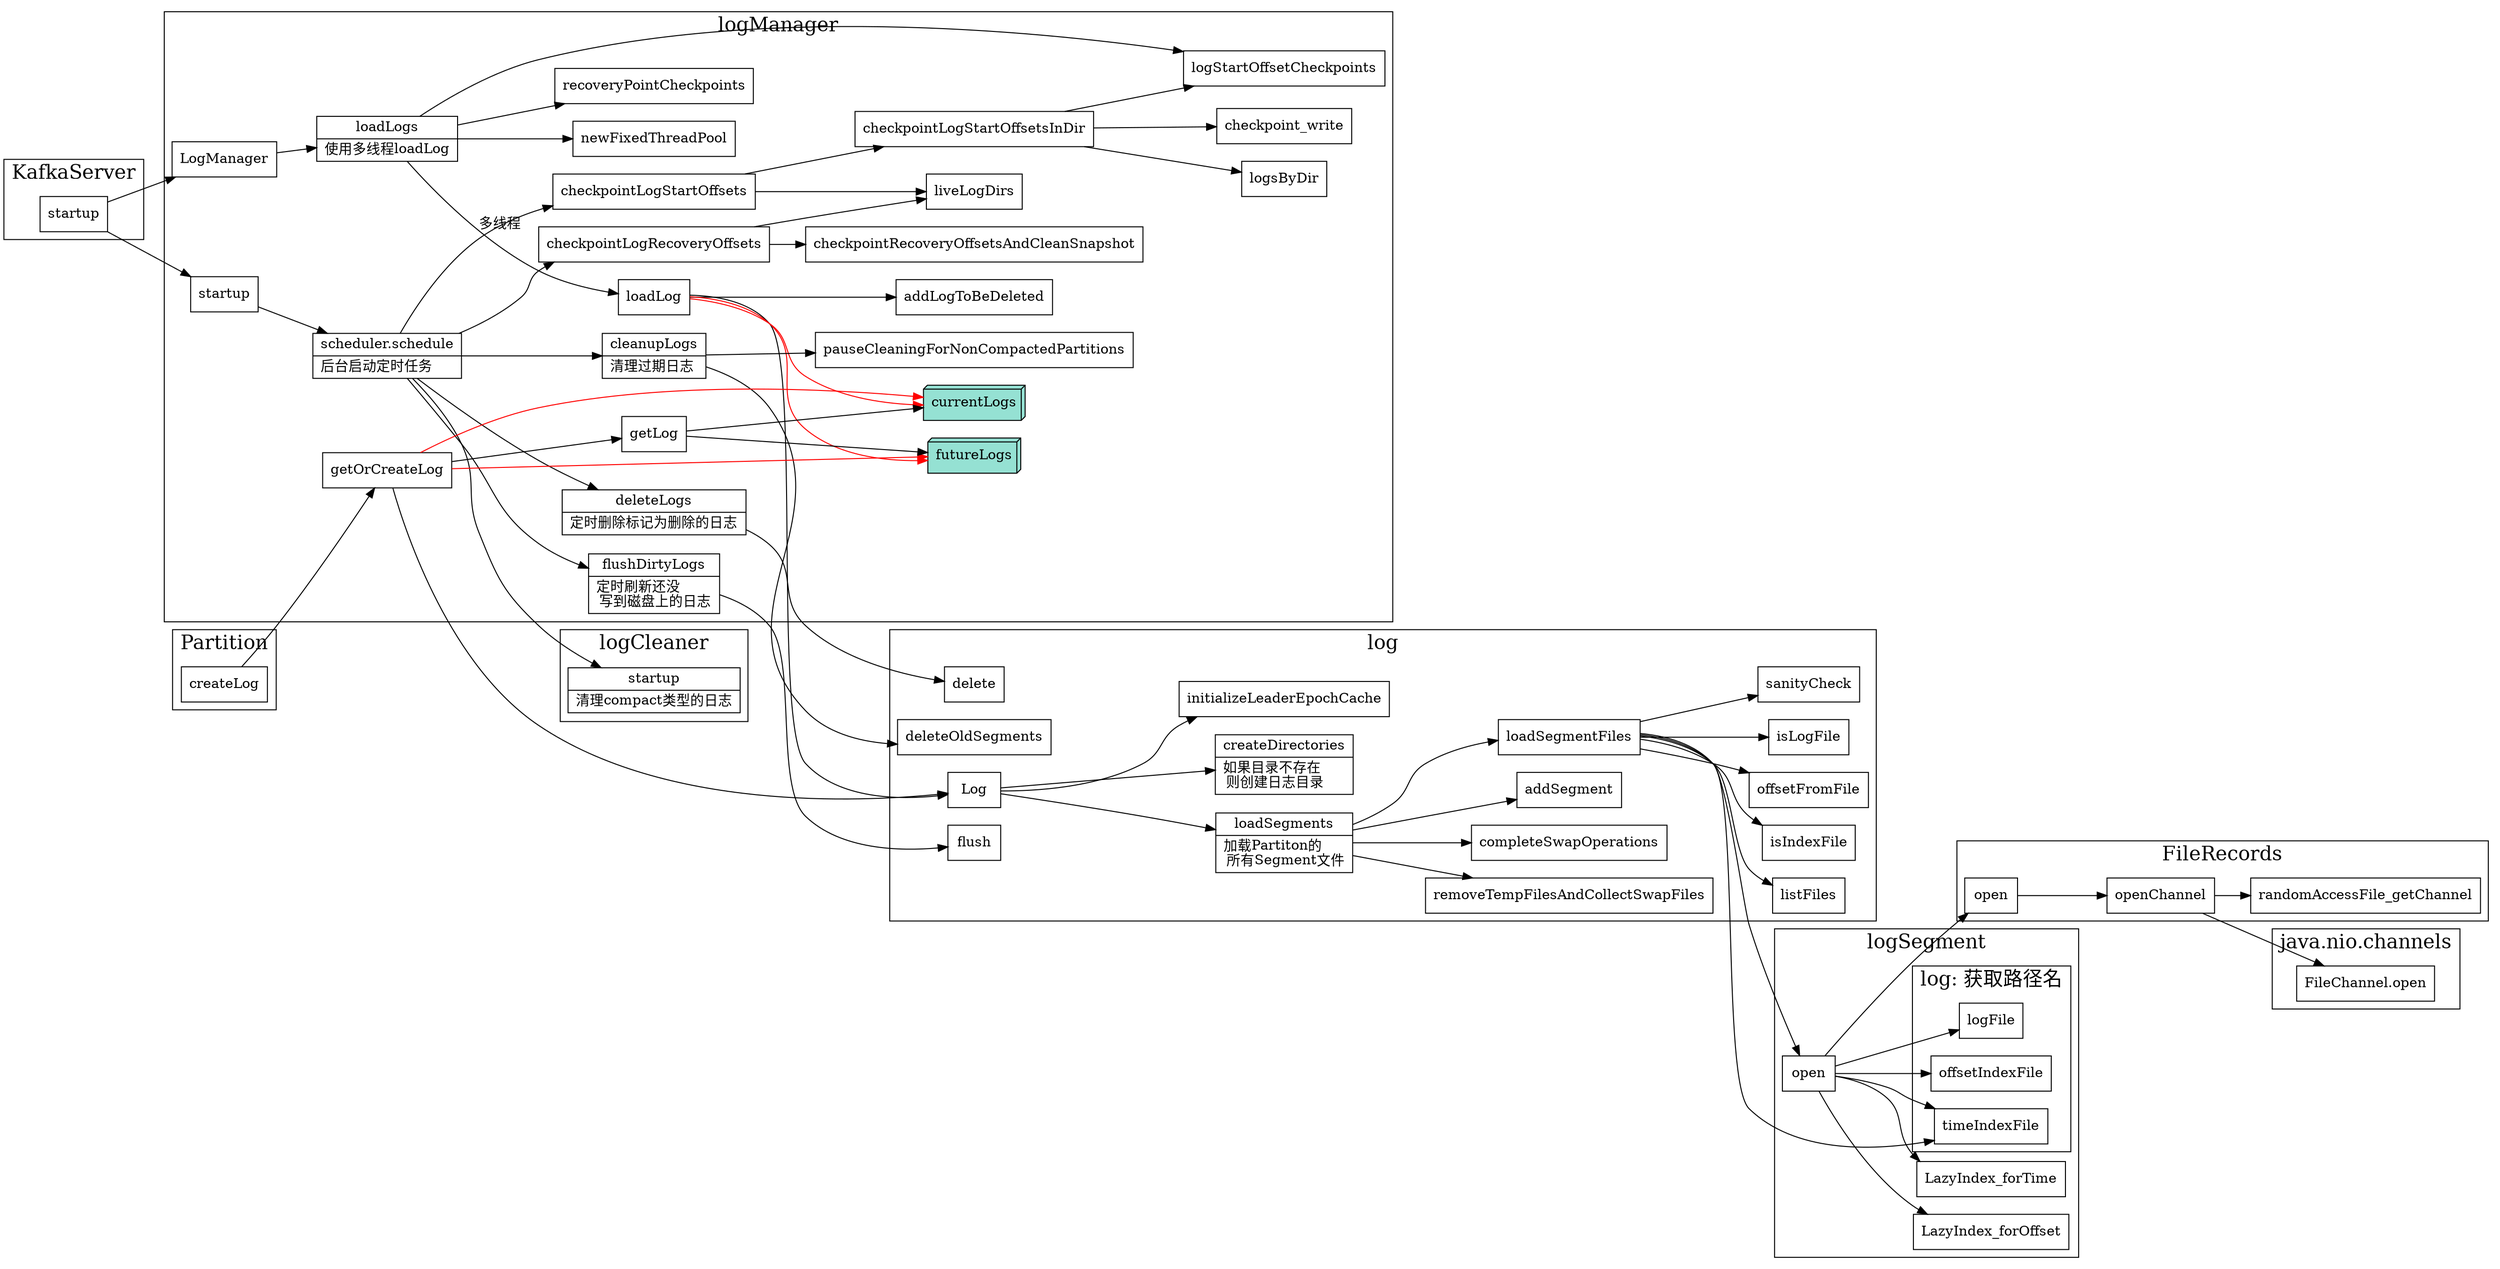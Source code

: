 digraph logManager {
  node[shape=box];
  newrank=true;
  rankdir=LR;
  subgraph cluster_nio_channel {
    graph[label="java.nio.channels";fontsize=20;];
    FileChannel_open[label="FileChannel.open"];
  }
  subgraph cluster_FileRecords {
    graph[label="FileRecords";fontsize=20;];
    FileRecords_open[label="open"];
    FileRecords_open -> {
      openChannel;
    }
    openChannel -> {
      FileChannel_open;
      randomAccessFile_getChannel;
    }
  }

  subgraph cluster_logSegment {
    graph[label="logSegment";fontsize=20;];
    LogSegment_open[label="open"];
    LogSegment_open -> {
      FileRecords_open;
      LazyIndex_forOffset;
      LazyIndex_forTime;

      logFile;
      offsetIndexFile;
      timeIndexFile;
    }
    subgraph cluster_log {
      graph[label="log: 获取路径名";fontsize=20;];
      logFile;
      offsetIndexFile;
      timeIndexFile;
    }
  }
  subgraph cluster_log {
    graph[label="log";fontsize=20;];
    log_flush[label="flush"];
    log_delete[label="delete"];
    deleteOldSegments;
    log_contruct[label="Log"];
    loadSegments[shape="record";
      label="{{
        loadSegments|
          加载Partiton的\l 
          所有Segment文件\l
      }}";
    ];
    createDirectories[shape="record";
      label="{{
        createDirectories|
          如果目录不存在\l
          则创建日志目录\l
      }}";
    ];
    log_contruct -> {
      createDirectories;
      initializeLeaderEpochCache;
      loadSegments;
    };
    loadSegments -> {
      removeTempFilesAndCollectSwapFiles;
      completeSwapOperations;
      addSegment;
      loadSegmentFiles;
    }
    loadSegmentFiles -> {
      listFiles;
      isIndexFile;
      offsetFromFile;
      isLogFile;
      timeIndexFile;
      LogSegment_open;
      sanityCheck;
    }
  }

  subgraph cluster_logCleaner {
    graph[label="logCleaner";fontsize=20;];
    cleaner_startup[label="startup"];
    cleaner_startup[shape="record";
      label="{{
        startup|
          清理compact类型的日志\l
      }}";
    ];
  }

  subgraph cluster_logManager {
    graph[label="logManager";fontsize=20;];
    logManager_construct[label="LogManager"];
    logManager_construct -> {
      loadLogs;
    }
    loadLogs -> {
      newFixedThreadPool;
      recoveryPointCheckpoints;
      logStartOffsetCheckpoints;
    };
    loadLogs[shape="record";
      label="{{
        loadLogs|
          使用多线程loadLog\l
      }}";
    ];

    loadLogs -> loadLog[label="多线程"];
    loadLog -> {
      log_contruct;
      addLogToBeDeleted;
    };

    logManager_startup[label="startup"];
    scheduler_schedule[shape="record";
      label="{{
        scheduler.schedule|
          后台启动定时任务\l
      }}";
    ];
    cleanupLogs[shape="record";
      label="{{
        cleanupLogs|
          清理过期日志\l
      }}";
    ];
    flushDirtyLogs[shape="record";
      label="{{
        flushDirtyLogs|
          定时刷新还没\l 
          写到磁盘上的日志\l
      }}";
    ];
    deleteLogs[shape="record";
      label="{{
        deleteLogs|
          定时删除标记为删除的日志\l
      }}";
    ];

    logManager_startup -> scheduler_schedule;
    scheduler_schedule -> {
      cleanupLogs;
      flushDirtyLogs;
      checkpointLogRecoveryOffsets;
      checkpointLogStartOffsets;
      deleteLogs;
      cleaner_startup;
    };

    flushDirtyLogs -> {
      log_flush;
    };

    cleanupLogs -> {
      pauseCleaningForNonCompactedPartitions;
      deleteOldSegments;
    };
    checkpointLogRecoveryOffsets -> {
      checkpointRecoveryOffsetsAndCleanSnapshot;
      liveLogDirs;
    }

    deleteLogs -> {
      log_delete;
    }
    checkpointLogStartOffsets -> {
      liveLogDirs;
      checkpointLogStartOffsetsInDir;
    };

    checkpointLogStartOffsetsInDir -> {
      logsByDir;
      logStartOffsetCheckpoints;
      checkpoint_write;
    };

    getOrCreateLog -> {
      getLog
      log_contruct;
    };
    getLog -> {
      futureLogs;
      currentLogs;
    };
    futureLogs[
      fillcolor="#95e1d3"
      style=filled;
      shape=box3d;
      label="futureLogs"
    ];
    currentLogs[
      fillcolor="#95e1d3"
      style=filled;
      shape=box3d;
      label="currentLogs"
    ];
    {getOrCreateLog; loadLog} -> currentLogs[color=red];
    {getOrCreateLog;loadLog} -> futureLogs[color=red];
  }
  subgraph cluster_Partition {
    graph[label="Partition";fontsize=20;];
    createLog -> getOrCreateLog;
  }

  subgraph cluster_KafkaServer {
    graph[label="KafkaServer";fontsize=20;];
    startup -> logManager_startup;
    startup -> logManager_construct;
  }
}
